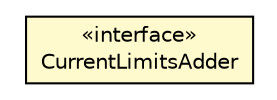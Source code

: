 #!/usr/local/bin/dot
#
# Class diagram 
# Generated by UMLGraph version R5_6 (http://www.umlgraph.org/)
#

digraph G {
	edge [fontname="Helvetica",fontsize=10,labelfontname="Helvetica",labelfontsize=10];
	node [fontname="Helvetica",fontsize=10,shape=plaintext];
	nodesep=0.25;
	ranksep=0.5;
	// eu.itesla_project.iidm.network.CurrentLimitsAdder
	c1933 [label=<<table title="eu.itesla_project.iidm.network.CurrentLimitsAdder" border="0" cellborder="1" cellspacing="0" cellpadding="2" port="p" bgcolor="lemonChiffon" href="./CurrentLimitsAdder.html">
		<tr><td><table border="0" cellspacing="0" cellpadding="1">
<tr><td align="center" balign="center"> &#171;interface&#187; </td></tr>
<tr><td align="center" balign="center"> CurrentLimitsAdder </td></tr>
		</table></td></tr>
		</table>>, URL="./CurrentLimitsAdder.html", fontname="Helvetica", fontcolor="black", fontsize=10.0];
}

